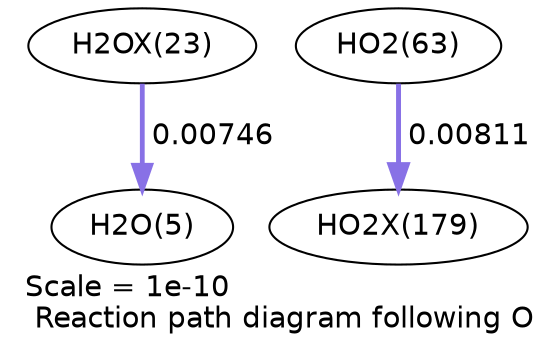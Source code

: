 digraph reaction_paths {
center=1;
s98 -> s7[fontname="Helvetica", penwidth=2.3, arrowsize=1.15, color="0.7, 0.507, 0.9"
, label=" 0.00746"];
s31 -> s114[fontname="Helvetica", penwidth=2.37, arrowsize=1.18, color="0.7, 0.508, 0.9"
, label=" 0.00811"];
s7 [ fontname="Helvetica", label="H2O(5)"];
s31 [ fontname="Helvetica", label="HO2(63)"];
s98 [ fontname="Helvetica", label="H2OX(23)"];
s114 [ fontname="Helvetica", label="HO2X(179)"];
 label = "Scale = 1e-10\l Reaction path diagram following O";
 fontname = "Helvetica";
}

